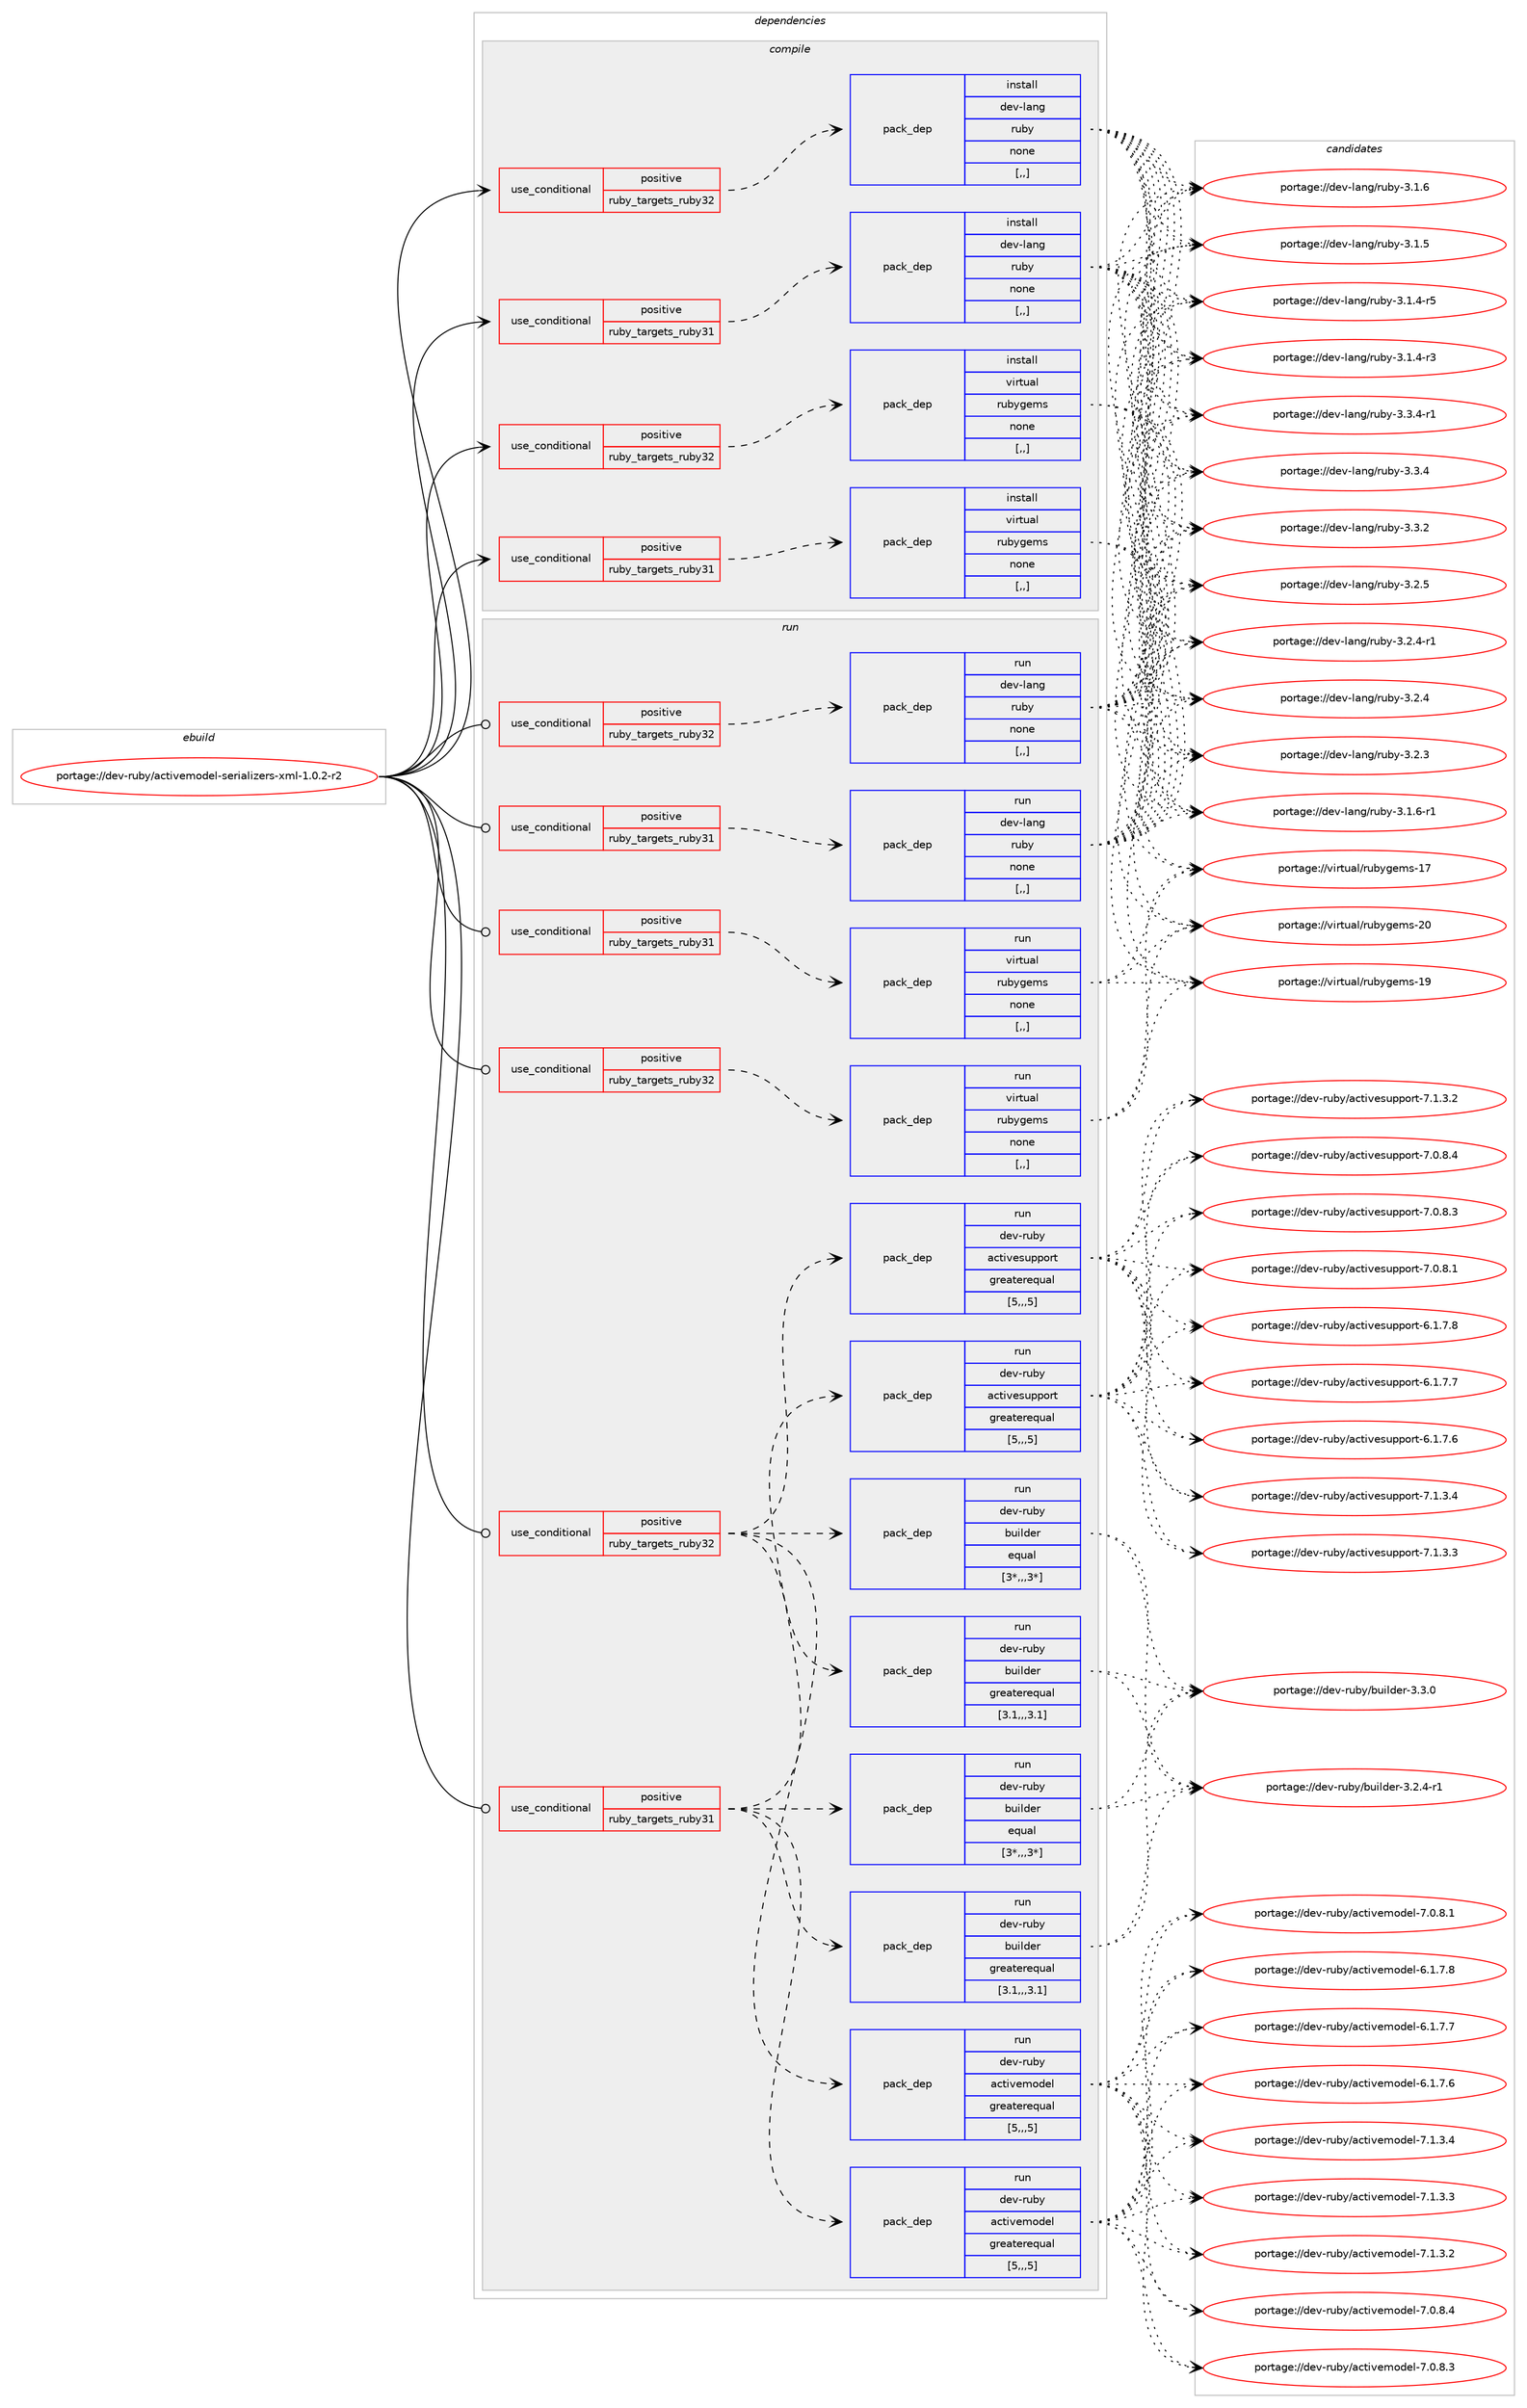 digraph prolog {

# *************
# Graph options
# *************

newrank=true;
concentrate=true;
compound=true;
graph [rankdir=LR,fontname=Helvetica,fontsize=10,ranksep=1.5];#, ranksep=2.5, nodesep=0.2];
edge  [arrowhead=vee];
node  [fontname=Helvetica,fontsize=10];

# **********
# The ebuild
# **********

subgraph cluster_leftcol {
color=gray;
label=<<i>ebuild</i>>;
id [label="portage://dev-ruby/activemodel-serializers-xml-1.0.2-r2", color=red, width=4, href="../dev-ruby/activemodel-serializers-xml-1.0.2-r2.svg"];
}

# ****************
# The dependencies
# ****************

subgraph cluster_midcol {
color=gray;
label=<<i>dependencies</i>>;
subgraph cluster_compile {
fillcolor="#eeeeee";
style=filled;
label=<<i>compile</i>>;
subgraph cond43675 {
dependency174856 [label=<<TABLE BORDER="0" CELLBORDER="1" CELLSPACING="0" CELLPADDING="4"><TR><TD ROWSPAN="3" CELLPADDING="10">use_conditional</TD></TR><TR><TD>positive</TD></TR><TR><TD>ruby_targets_ruby31</TD></TR></TABLE>>, shape=none, color=red];
subgraph pack129899 {
dependency174857 [label=<<TABLE BORDER="0" CELLBORDER="1" CELLSPACING="0" CELLPADDING="4" WIDTH="220"><TR><TD ROWSPAN="6" CELLPADDING="30">pack_dep</TD></TR><TR><TD WIDTH="110">install</TD></TR><TR><TD>dev-lang</TD></TR><TR><TD>ruby</TD></TR><TR><TD>none</TD></TR><TR><TD>[,,]</TD></TR></TABLE>>, shape=none, color=blue];
}
dependency174856:e -> dependency174857:w [weight=20,style="dashed",arrowhead="vee"];
}
id:e -> dependency174856:w [weight=20,style="solid",arrowhead="vee"];
subgraph cond43676 {
dependency174858 [label=<<TABLE BORDER="0" CELLBORDER="1" CELLSPACING="0" CELLPADDING="4"><TR><TD ROWSPAN="3" CELLPADDING="10">use_conditional</TD></TR><TR><TD>positive</TD></TR><TR><TD>ruby_targets_ruby31</TD></TR></TABLE>>, shape=none, color=red];
subgraph pack129900 {
dependency174859 [label=<<TABLE BORDER="0" CELLBORDER="1" CELLSPACING="0" CELLPADDING="4" WIDTH="220"><TR><TD ROWSPAN="6" CELLPADDING="30">pack_dep</TD></TR><TR><TD WIDTH="110">install</TD></TR><TR><TD>virtual</TD></TR><TR><TD>rubygems</TD></TR><TR><TD>none</TD></TR><TR><TD>[,,]</TD></TR></TABLE>>, shape=none, color=blue];
}
dependency174858:e -> dependency174859:w [weight=20,style="dashed",arrowhead="vee"];
}
id:e -> dependency174858:w [weight=20,style="solid",arrowhead="vee"];
subgraph cond43677 {
dependency174860 [label=<<TABLE BORDER="0" CELLBORDER="1" CELLSPACING="0" CELLPADDING="4"><TR><TD ROWSPAN="3" CELLPADDING="10">use_conditional</TD></TR><TR><TD>positive</TD></TR><TR><TD>ruby_targets_ruby32</TD></TR></TABLE>>, shape=none, color=red];
subgraph pack129901 {
dependency174861 [label=<<TABLE BORDER="0" CELLBORDER="1" CELLSPACING="0" CELLPADDING="4" WIDTH="220"><TR><TD ROWSPAN="6" CELLPADDING="30">pack_dep</TD></TR><TR><TD WIDTH="110">install</TD></TR><TR><TD>dev-lang</TD></TR><TR><TD>ruby</TD></TR><TR><TD>none</TD></TR><TR><TD>[,,]</TD></TR></TABLE>>, shape=none, color=blue];
}
dependency174860:e -> dependency174861:w [weight=20,style="dashed",arrowhead="vee"];
}
id:e -> dependency174860:w [weight=20,style="solid",arrowhead="vee"];
subgraph cond43678 {
dependency174862 [label=<<TABLE BORDER="0" CELLBORDER="1" CELLSPACING="0" CELLPADDING="4"><TR><TD ROWSPAN="3" CELLPADDING="10">use_conditional</TD></TR><TR><TD>positive</TD></TR><TR><TD>ruby_targets_ruby32</TD></TR></TABLE>>, shape=none, color=red];
subgraph pack129902 {
dependency174863 [label=<<TABLE BORDER="0" CELLBORDER="1" CELLSPACING="0" CELLPADDING="4" WIDTH="220"><TR><TD ROWSPAN="6" CELLPADDING="30">pack_dep</TD></TR><TR><TD WIDTH="110">install</TD></TR><TR><TD>virtual</TD></TR><TR><TD>rubygems</TD></TR><TR><TD>none</TD></TR><TR><TD>[,,]</TD></TR></TABLE>>, shape=none, color=blue];
}
dependency174862:e -> dependency174863:w [weight=20,style="dashed",arrowhead="vee"];
}
id:e -> dependency174862:w [weight=20,style="solid",arrowhead="vee"];
}
subgraph cluster_compileandrun {
fillcolor="#eeeeee";
style=filled;
label=<<i>compile and run</i>>;
}
subgraph cluster_run {
fillcolor="#eeeeee";
style=filled;
label=<<i>run</i>>;
subgraph cond43679 {
dependency174864 [label=<<TABLE BORDER="0" CELLBORDER="1" CELLSPACING="0" CELLPADDING="4"><TR><TD ROWSPAN="3" CELLPADDING="10">use_conditional</TD></TR><TR><TD>positive</TD></TR><TR><TD>ruby_targets_ruby31</TD></TR></TABLE>>, shape=none, color=red];
subgraph pack129903 {
dependency174865 [label=<<TABLE BORDER="0" CELLBORDER="1" CELLSPACING="0" CELLPADDING="4" WIDTH="220"><TR><TD ROWSPAN="6" CELLPADDING="30">pack_dep</TD></TR><TR><TD WIDTH="110">run</TD></TR><TR><TD>dev-lang</TD></TR><TR><TD>ruby</TD></TR><TR><TD>none</TD></TR><TR><TD>[,,]</TD></TR></TABLE>>, shape=none, color=blue];
}
dependency174864:e -> dependency174865:w [weight=20,style="dashed",arrowhead="vee"];
}
id:e -> dependency174864:w [weight=20,style="solid",arrowhead="odot"];
subgraph cond43680 {
dependency174866 [label=<<TABLE BORDER="0" CELLBORDER="1" CELLSPACING="0" CELLPADDING="4"><TR><TD ROWSPAN="3" CELLPADDING="10">use_conditional</TD></TR><TR><TD>positive</TD></TR><TR><TD>ruby_targets_ruby31</TD></TR></TABLE>>, shape=none, color=red];
subgraph pack129904 {
dependency174867 [label=<<TABLE BORDER="0" CELLBORDER="1" CELLSPACING="0" CELLPADDING="4" WIDTH="220"><TR><TD ROWSPAN="6" CELLPADDING="30">pack_dep</TD></TR><TR><TD WIDTH="110">run</TD></TR><TR><TD>dev-ruby</TD></TR><TR><TD>activesupport</TD></TR><TR><TD>greaterequal</TD></TR><TR><TD>[5,,,5]</TD></TR></TABLE>>, shape=none, color=blue];
}
dependency174866:e -> dependency174867:w [weight=20,style="dashed",arrowhead="vee"];
subgraph pack129905 {
dependency174868 [label=<<TABLE BORDER="0" CELLBORDER="1" CELLSPACING="0" CELLPADDING="4" WIDTH="220"><TR><TD ROWSPAN="6" CELLPADDING="30">pack_dep</TD></TR><TR><TD WIDTH="110">run</TD></TR><TR><TD>dev-ruby</TD></TR><TR><TD>activemodel</TD></TR><TR><TD>greaterequal</TD></TR><TR><TD>[5,,,5]</TD></TR></TABLE>>, shape=none, color=blue];
}
dependency174866:e -> dependency174868:w [weight=20,style="dashed",arrowhead="vee"];
subgraph pack129906 {
dependency174869 [label=<<TABLE BORDER="0" CELLBORDER="1" CELLSPACING="0" CELLPADDING="4" WIDTH="220"><TR><TD ROWSPAN="6" CELLPADDING="30">pack_dep</TD></TR><TR><TD WIDTH="110">run</TD></TR><TR><TD>dev-ruby</TD></TR><TR><TD>builder</TD></TR><TR><TD>equal</TD></TR><TR><TD>[3*,,,3*]</TD></TR></TABLE>>, shape=none, color=blue];
}
dependency174866:e -> dependency174869:w [weight=20,style="dashed",arrowhead="vee"];
subgraph pack129907 {
dependency174870 [label=<<TABLE BORDER="0" CELLBORDER="1" CELLSPACING="0" CELLPADDING="4" WIDTH="220"><TR><TD ROWSPAN="6" CELLPADDING="30">pack_dep</TD></TR><TR><TD WIDTH="110">run</TD></TR><TR><TD>dev-ruby</TD></TR><TR><TD>builder</TD></TR><TR><TD>greaterequal</TD></TR><TR><TD>[3.1,,,3.1]</TD></TR></TABLE>>, shape=none, color=blue];
}
dependency174866:e -> dependency174870:w [weight=20,style="dashed",arrowhead="vee"];
}
id:e -> dependency174866:w [weight=20,style="solid",arrowhead="odot"];
subgraph cond43681 {
dependency174871 [label=<<TABLE BORDER="0" CELLBORDER="1" CELLSPACING="0" CELLPADDING="4"><TR><TD ROWSPAN="3" CELLPADDING="10">use_conditional</TD></TR><TR><TD>positive</TD></TR><TR><TD>ruby_targets_ruby31</TD></TR></TABLE>>, shape=none, color=red];
subgraph pack129908 {
dependency174872 [label=<<TABLE BORDER="0" CELLBORDER="1" CELLSPACING="0" CELLPADDING="4" WIDTH="220"><TR><TD ROWSPAN="6" CELLPADDING="30">pack_dep</TD></TR><TR><TD WIDTH="110">run</TD></TR><TR><TD>virtual</TD></TR><TR><TD>rubygems</TD></TR><TR><TD>none</TD></TR><TR><TD>[,,]</TD></TR></TABLE>>, shape=none, color=blue];
}
dependency174871:e -> dependency174872:w [weight=20,style="dashed",arrowhead="vee"];
}
id:e -> dependency174871:w [weight=20,style="solid",arrowhead="odot"];
subgraph cond43682 {
dependency174873 [label=<<TABLE BORDER="0" CELLBORDER="1" CELLSPACING="0" CELLPADDING="4"><TR><TD ROWSPAN="3" CELLPADDING="10">use_conditional</TD></TR><TR><TD>positive</TD></TR><TR><TD>ruby_targets_ruby32</TD></TR></TABLE>>, shape=none, color=red];
subgraph pack129909 {
dependency174874 [label=<<TABLE BORDER="0" CELLBORDER="1" CELLSPACING="0" CELLPADDING="4" WIDTH="220"><TR><TD ROWSPAN="6" CELLPADDING="30">pack_dep</TD></TR><TR><TD WIDTH="110">run</TD></TR><TR><TD>dev-lang</TD></TR><TR><TD>ruby</TD></TR><TR><TD>none</TD></TR><TR><TD>[,,]</TD></TR></TABLE>>, shape=none, color=blue];
}
dependency174873:e -> dependency174874:w [weight=20,style="dashed",arrowhead="vee"];
}
id:e -> dependency174873:w [weight=20,style="solid",arrowhead="odot"];
subgraph cond43683 {
dependency174875 [label=<<TABLE BORDER="0" CELLBORDER="1" CELLSPACING="0" CELLPADDING="4"><TR><TD ROWSPAN="3" CELLPADDING="10">use_conditional</TD></TR><TR><TD>positive</TD></TR><TR><TD>ruby_targets_ruby32</TD></TR></TABLE>>, shape=none, color=red];
subgraph pack129910 {
dependency174876 [label=<<TABLE BORDER="0" CELLBORDER="1" CELLSPACING="0" CELLPADDING="4" WIDTH="220"><TR><TD ROWSPAN="6" CELLPADDING="30">pack_dep</TD></TR><TR><TD WIDTH="110">run</TD></TR><TR><TD>dev-ruby</TD></TR><TR><TD>activesupport</TD></TR><TR><TD>greaterequal</TD></TR><TR><TD>[5,,,5]</TD></TR></TABLE>>, shape=none, color=blue];
}
dependency174875:e -> dependency174876:w [weight=20,style="dashed",arrowhead="vee"];
subgraph pack129911 {
dependency174877 [label=<<TABLE BORDER="0" CELLBORDER="1" CELLSPACING="0" CELLPADDING="4" WIDTH="220"><TR><TD ROWSPAN="6" CELLPADDING="30">pack_dep</TD></TR><TR><TD WIDTH="110">run</TD></TR><TR><TD>dev-ruby</TD></TR><TR><TD>activemodel</TD></TR><TR><TD>greaterequal</TD></TR><TR><TD>[5,,,5]</TD></TR></TABLE>>, shape=none, color=blue];
}
dependency174875:e -> dependency174877:w [weight=20,style="dashed",arrowhead="vee"];
subgraph pack129912 {
dependency174878 [label=<<TABLE BORDER="0" CELLBORDER="1" CELLSPACING="0" CELLPADDING="4" WIDTH="220"><TR><TD ROWSPAN="6" CELLPADDING="30">pack_dep</TD></TR><TR><TD WIDTH="110">run</TD></TR><TR><TD>dev-ruby</TD></TR><TR><TD>builder</TD></TR><TR><TD>equal</TD></TR><TR><TD>[3*,,,3*]</TD></TR></TABLE>>, shape=none, color=blue];
}
dependency174875:e -> dependency174878:w [weight=20,style="dashed",arrowhead="vee"];
subgraph pack129913 {
dependency174879 [label=<<TABLE BORDER="0" CELLBORDER="1" CELLSPACING="0" CELLPADDING="4" WIDTH="220"><TR><TD ROWSPAN="6" CELLPADDING="30">pack_dep</TD></TR><TR><TD WIDTH="110">run</TD></TR><TR><TD>dev-ruby</TD></TR><TR><TD>builder</TD></TR><TR><TD>greaterequal</TD></TR><TR><TD>[3.1,,,3.1]</TD></TR></TABLE>>, shape=none, color=blue];
}
dependency174875:e -> dependency174879:w [weight=20,style="dashed",arrowhead="vee"];
}
id:e -> dependency174875:w [weight=20,style="solid",arrowhead="odot"];
subgraph cond43684 {
dependency174880 [label=<<TABLE BORDER="0" CELLBORDER="1" CELLSPACING="0" CELLPADDING="4"><TR><TD ROWSPAN="3" CELLPADDING="10">use_conditional</TD></TR><TR><TD>positive</TD></TR><TR><TD>ruby_targets_ruby32</TD></TR></TABLE>>, shape=none, color=red];
subgraph pack129914 {
dependency174881 [label=<<TABLE BORDER="0" CELLBORDER="1" CELLSPACING="0" CELLPADDING="4" WIDTH="220"><TR><TD ROWSPAN="6" CELLPADDING="30">pack_dep</TD></TR><TR><TD WIDTH="110">run</TD></TR><TR><TD>virtual</TD></TR><TR><TD>rubygems</TD></TR><TR><TD>none</TD></TR><TR><TD>[,,]</TD></TR></TABLE>>, shape=none, color=blue];
}
dependency174880:e -> dependency174881:w [weight=20,style="dashed",arrowhead="vee"];
}
id:e -> dependency174880:w [weight=20,style="solid",arrowhead="odot"];
}
}

# **************
# The candidates
# **************

subgraph cluster_choices {
rank=same;
color=gray;
label=<<i>candidates</i>>;

subgraph choice129899 {
color=black;
nodesep=1;
choice100101118451089711010347114117981214551465146524511449 [label="portage://dev-lang/ruby-3.3.4-r1", color=red, width=4,href="../dev-lang/ruby-3.3.4-r1.svg"];
choice10010111845108971101034711411798121455146514652 [label="portage://dev-lang/ruby-3.3.4", color=red, width=4,href="../dev-lang/ruby-3.3.4.svg"];
choice10010111845108971101034711411798121455146514650 [label="portage://dev-lang/ruby-3.3.2", color=red, width=4,href="../dev-lang/ruby-3.3.2.svg"];
choice10010111845108971101034711411798121455146504653 [label="portage://dev-lang/ruby-3.2.5", color=red, width=4,href="../dev-lang/ruby-3.2.5.svg"];
choice100101118451089711010347114117981214551465046524511449 [label="portage://dev-lang/ruby-3.2.4-r1", color=red, width=4,href="../dev-lang/ruby-3.2.4-r1.svg"];
choice10010111845108971101034711411798121455146504652 [label="portage://dev-lang/ruby-3.2.4", color=red, width=4,href="../dev-lang/ruby-3.2.4.svg"];
choice10010111845108971101034711411798121455146504651 [label="portage://dev-lang/ruby-3.2.3", color=red, width=4,href="../dev-lang/ruby-3.2.3.svg"];
choice100101118451089711010347114117981214551464946544511449 [label="portage://dev-lang/ruby-3.1.6-r1", color=red, width=4,href="../dev-lang/ruby-3.1.6-r1.svg"];
choice10010111845108971101034711411798121455146494654 [label="portage://dev-lang/ruby-3.1.6", color=red, width=4,href="../dev-lang/ruby-3.1.6.svg"];
choice10010111845108971101034711411798121455146494653 [label="portage://dev-lang/ruby-3.1.5", color=red, width=4,href="../dev-lang/ruby-3.1.5.svg"];
choice100101118451089711010347114117981214551464946524511453 [label="portage://dev-lang/ruby-3.1.4-r5", color=red, width=4,href="../dev-lang/ruby-3.1.4-r5.svg"];
choice100101118451089711010347114117981214551464946524511451 [label="portage://dev-lang/ruby-3.1.4-r3", color=red, width=4,href="../dev-lang/ruby-3.1.4-r3.svg"];
dependency174857:e -> choice100101118451089711010347114117981214551465146524511449:w [style=dotted,weight="100"];
dependency174857:e -> choice10010111845108971101034711411798121455146514652:w [style=dotted,weight="100"];
dependency174857:e -> choice10010111845108971101034711411798121455146514650:w [style=dotted,weight="100"];
dependency174857:e -> choice10010111845108971101034711411798121455146504653:w [style=dotted,weight="100"];
dependency174857:e -> choice100101118451089711010347114117981214551465046524511449:w [style=dotted,weight="100"];
dependency174857:e -> choice10010111845108971101034711411798121455146504652:w [style=dotted,weight="100"];
dependency174857:e -> choice10010111845108971101034711411798121455146504651:w [style=dotted,weight="100"];
dependency174857:e -> choice100101118451089711010347114117981214551464946544511449:w [style=dotted,weight="100"];
dependency174857:e -> choice10010111845108971101034711411798121455146494654:w [style=dotted,weight="100"];
dependency174857:e -> choice10010111845108971101034711411798121455146494653:w [style=dotted,weight="100"];
dependency174857:e -> choice100101118451089711010347114117981214551464946524511453:w [style=dotted,weight="100"];
dependency174857:e -> choice100101118451089711010347114117981214551464946524511451:w [style=dotted,weight="100"];
}
subgraph choice129900 {
color=black;
nodesep=1;
choice118105114116117971084711411798121103101109115455048 [label="portage://virtual/rubygems-20", color=red, width=4,href="../virtual/rubygems-20.svg"];
choice118105114116117971084711411798121103101109115454957 [label="portage://virtual/rubygems-19", color=red, width=4,href="../virtual/rubygems-19.svg"];
choice118105114116117971084711411798121103101109115454955 [label="portage://virtual/rubygems-17", color=red, width=4,href="../virtual/rubygems-17.svg"];
dependency174859:e -> choice118105114116117971084711411798121103101109115455048:w [style=dotted,weight="100"];
dependency174859:e -> choice118105114116117971084711411798121103101109115454957:w [style=dotted,weight="100"];
dependency174859:e -> choice118105114116117971084711411798121103101109115454955:w [style=dotted,weight="100"];
}
subgraph choice129901 {
color=black;
nodesep=1;
choice100101118451089711010347114117981214551465146524511449 [label="portage://dev-lang/ruby-3.3.4-r1", color=red, width=4,href="../dev-lang/ruby-3.3.4-r1.svg"];
choice10010111845108971101034711411798121455146514652 [label="portage://dev-lang/ruby-3.3.4", color=red, width=4,href="../dev-lang/ruby-3.3.4.svg"];
choice10010111845108971101034711411798121455146514650 [label="portage://dev-lang/ruby-3.3.2", color=red, width=4,href="../dev-lang/ruby-3.3.2.svg"];
choice10010111845108971101034711411798121455146504653 [label="portage://dev-lang/ruby-3.2.5", color=red, width=4,href="../dev-lang/ruby-3.2.5.svg"];
choice100101118451089711010347114117981214551465046524511449 [label="portage://dev-lang/ruby-3.2.4-r1", color=red, width=4,href="../dev-lang/ruby-3.2.4-r1.svg"];
choice10010111845108971101034711411798121455146504652 [label="portage://dev-lang/ruby-3.2.4", color=red, width=4,href="../dev-lang/ruby-3.2.4.svg"];
choice10010111845108971101034711411798121455146504651 [label="portage://dev-lang/ruby-3.2.3", color=red, width=4,href="../dev-lang/ruby-3.2.3.svg"];
choice100101118451089711010347114117981214551464946544511449 [label="portage://dev-lang/ruby-3.1.6-r1", color=red, width=4,href="../dev-lang/ruby-3.1.6-r1.svg"];
choice10010111845108971101034711411798121455146494654 [label="portage://dev-lang/ruby-3.1.6", color=red, width=4,href="../dev-lang/ruby-3.1.6.svg"];
choice10010111845108971101034711411798121455146494653 [label="portage://dev-lang/ruby-3.1.5", color=red, width=4,href="../dev-lang/ruby-3.1.5.svg"];
choice100101118451089711010347114117981214551464946524511453 [label="portage://dev-lang/ruby-3.1.4-r5", color=red, width=4,href="../dev-lang/ruby-3.1.4-r5.svg"];
choice100101118451089711010347114117981214551464946524511451 [label="portage://dev-lang/ruby-3.1.4-r3", color=red, width=4,href="../dev-lang/ruby-3.1.4-r3.svg"];
dependency174861:e -> choice100101118451089711010347114117981214551465146524511449:w [style=dotted,weight="100"];
dependency174861:e -> choice10010111845108971101034711411798121455146514652:w [style=dotted,weight="100"];
dependency174861:e -> choice10010111845108971101034711411798121455146514650:w [style=dotted,weight="100"];
dependency174861:e -> choice10010111845108971101034711411798121455146504653:w [style=dotted,weight="100"];
dependency174861:e -> choice100101118451089711010347114117981214551465046524511449:w [style=dotted,weight="100"];
dependency174861:e -> choice10010111845108971101034711411798121455146504652:w [style=dotted,weight="100"];
dependency174861:e -> choice10010111845108971101034711411798121455146504651:w [style=dotted,weight="100"];
dependency174861:e -> choice100101118451089711010347114117981214551464946544511449:w [style=dotted,weight="100"];
dependency174861:e -> choice10010111845108971101034711411798121455146494654:w [style=dotted,weight="100"];
dependency174861:e -> choice10010111845108971101034711411798121455146494653:w [style=dotted,weight="100"];
dependency174861:e -> choice100101118451089711010347114117981214551464946524511453:w [style=dotted,weight="100"];
dependency174861:e -> choice100101118451089711010347114117981214551464946524511451:w [style=dotted,weight="100"];
}
subgraph choice129902 {
color=black;
nodesep=1;
choice118105114116117971084711411798121103101109115455048 [label="portage://virtual/rubygems-20", color=red, width=4,href="../virtual/rubygems-20.svg"];
choice118105114116117971084711411798121103101109115454957 [label="portage://virtual/rubygems-19", color=red, width=4,href="../virtual/rubygems-19.svg"];
choice118105114116117971084711411798121103101109115454955 [label="portage://virtual/rubygems-17", color=red, width=4,href="../virtual/rubygems-17.svg"];
dependency174863:e -> choice118105114116117971084711411798121103101109115455048:w [style=dotted,weight="100"];
dependency174863:e -> choice118105114116117971084711411798121103101109115454957:w [style=dotted,weight="100"];
dependency174863:e -> choice118105114116117971084711411798121103101109115454955:w [style=dotted,weight="100"];
}
subgraph choice129903 {
color=black;
nodesep=1;
choice100101118451089711010347114117981214551465146524511449 [label="portage://dev-lang/ruby-3.3.4-r1", color=red, width=4,href="../dev-lang/ruby-3.3.4-r1.svg"];
choice10010111845108971101034711411798121455146514652 [label="portage://dev-lang/ruby-3.3.4", color=red, width=4,href="../dev-lang/ruby-3.3.4.svg"];
choice10010111845108971101034711411798121455146514650 [label="portage://dev-lang/ruby-3.3.2", color=red, width=4,href="../dev-lang/ruby-3.3.2.svg"];
choice10010111845108971101034711411798121455146504653 [label="portage://dev-lang/ruby-3.2.5", color=red, width=4,href="../dev-lang/ruby-3.2.5.svg"];
choice100101118451089711010347114117981214551465046524511449 [label="portage://dev-lang/ruby-3.2.4-r1", color=red, width=4,href="../dev-lang/ruby-3.2.4-r1.svg"];
choice10010111845108971101034711411798121455146504652 [label="portage://dev-lang/ruby-3.2.4", color=red, width=4,href="../dev-lang/ruby-3.2.4.svg"];
choice10010111845108971101034711411798121455146504651 [label="portage://dev-lang/ruby-3.2.3", color=red, width=4,href="../dev-lang/ruby-3.2.3.svg"];
choice100101118451089711010347114117981214551464946544511449 [label="portage://dev-lang/ruby-3.1.6-r1", color=red, width=4,href="../dev-lang/ruby-3.1.6-r1.svg"];
choice10010111845108971101034711411798121455146494654 [label="portage://dev-lang/ruby-3.1.6", color=red, width=4,href="../dev-lang/ruby-3.1.6.svg"];
choice10010111845108971101034711411798121455146494653 [label="portage://dev-lang/ruby-3.1.5", color=red, width=4,href="../dev-lang/ruby-3.1.5.svg"];
choice100101118451089711010347114117981214551464946524511453 [label="portage://dev-lang/ruby-3.1.4-r5", color=red, width=4,href="../dev-lang/ruby-3.1.4-r5.svg"];
choice100101118451089711010347114117981214551464946524511451 [label="portage://dev-lang/ruby-3.1.4-r3", color=red, width=4,href="../dev-lang/ruby-3.1.4-r3.svg"];
dependency174865:e -> choice100101118451089711010347114117981214551465146524511449:w [style=dotted,weight="100"];
dependency174865:e -> choice10010111845108971101034711411798121455146514652:w [style=dotted,weight="100"];
dependency174865:e -> choice10010111845108971101034711411798121455146514650:w [style=dotted,weight="100"];
dependency174865:e -> choice10010111845108971101034711411798121455146504653:w [style=dotted,weight="100"];
dependency174865:e -> choice100101118451089711010347114117981214551465046524511449:w [style=dotted,weight="100"];
dependency174865:e -> choice10010111845108971101034711411798121455146504652:w [style=dotted,weight="100"];
dependency174865:e -> choice10010111845108971101034711411798121455146504651:w [style=dotted,weight="100"];
dependency174865:e -> choice100101118451089711010347114117981214551464946544511449:w [style=dotted,weight="100"];
dependency174865:e -> choice10010111845108971101034711411798121455146494654:w [style=dotted,weight="100"];
dependency174865:e -> choice10010111845108971101034711411798121455146494653:w [style=dotted,weight="100"];
dependency174865:e -> choice100101118451089711010347114117981214551464946524511453:w [style=dotted,weight="100"];
dependency174865:e -> choice100101118451089711010347114117981214551464946524511451:w [style=dotted,weight="100"];
}
subgraph choice129904 {
color=black;
nodesep=1;
choice10010111845114117981214797991161051181011151171121121111141164555464946514652 [label="portage://dev-ruby/activesupport-7.1.3.4", color=red, width=4,href="../dev-ruby/activesupport-7.1.3.4.svg"];
choice10010111845114117981214797991161051181011151171121121111141164555464946514651 [label="portage://dev-ruby/activesupport-7.1.3.3", color=red, width=4,href="../dev-ruby/activesupport-7.1.3.3.svg"];
choice10010111845114117981214797991161051181011151171121121111141164555464946514650 [label="portage://dev-ruby/activesupport-7.1.3.2", color=red, width=4,href="../dev-ruby/activesupport-7.1.3.2.svg"];
choice10010111845114117981214797991161051181011151171121121111141164555464846564652 [label="portage://dev-ruby/activesupport-7.0.8.4", color=red, width=4,href="../dev-ruby/activesupport-7.0.8.4.svg"];
choice10010111845114117981214797991161051181011151171121121111141164555464846564651 [label="portage://dev-ruby/activesupport-7.0.8.3", color=red, width=4,href="../dev-ruby/activesupport-7.0.8.3.svg"];
choice10010111845114117981214797991161051181011151171121121111141164555464846564649 [label="portage://dev-ruby/activesupport-7.0.8.1", color=red, width=4,href="../dev-ruby/activesupport-7.0.8.1.svg"];
choice10010111845114117981214797991161051181011151171121121111141164554464946554656 [label="portage://dev-ruby/activesupport-6.1.7.8", color=red, width=4,href="../dev-ruby/activesupport-6.1.7.8.svg"];
choice10010111845114117981214797991161051181011151171121121111141164554464946554655 [label="portage://dev-ruby/activesupport-6.1.7.7", color=red, width=4,href="../dev-ruby/activesupport-6.1.7.7.svg"];
choice10010111845114117981214797991161051181011151171121121111141164554464946554654 [label="portage://dev-ruby/activesupport-6.1.7.6", color=red, width=4,href="../dev-ruby/activesupport-6.1.7.6.svg"];
dependency174867:e -> choice10010111845114117981214797991161051181011151171121121111141164555464946514652:w [style=dotted,weight="100"];
dependency174867:e -> choice10010111845114117981214797991161051181011151171121121111141164555464946514651:w [style=dotted,weight="100"];
dependency174867:e -> choice10010111845114117981214797991161051181011151171121121111141164555464946514650:w [style=dotted,weight="100"];
dependency174867:e -> choice10010111845114117981214797991161051181011151171121121111141164555464846564652:w [style=dotted,weight="100"];
dependency174867:e -> choice10010111845114117981214797991161051181011151171121121111141164555464846564651:w [style=dotted,weight="100"];
dependency174867:e -> choice10010111845114117981214797991161051181011151171121121111141164555464846564649:w [style=dotted,weight="100"];
dependency174867:e -> choice10010111845114117981214797991161051181011151171121121111141164554464946554656:w [style=dotted,weight="100"];
dependency174867:e -> choice10010111845114117981214797991161051181011151171121121111141164554464946554655:w [style=dotted,weight="100"];
dependency174867:e -> choice10010111845114117981214797991161051181011151171121121111141164554464946554654:w [style=dotted,weight="100"];
}
subgraph choice129905 {
color=black;
nodesep=1;
choice10010111845114117981214797991161051181011091111001011084555464946514652 [label="portage://dev-ruby/activemodel-7.1.3.4", color=red, width=4,href="../dev-ruby/activemodel-7.1.3.4.svg"];
choice10010111845114117981214797991161051181011091111001011084555464946514651 [label="portage://dev-ruby/activemodel-7.1.3.3", color=red, width=4,href="../dev-ruby/activemodel-7.1.3.3.svg"];
choice10010111845114117981214797991161051181011091111001011084555464946514650 [label="portage://dev-ruby/activemodel-7.1.3.2", color=red, width=4,href="../dev-ruby/activemodel-7.1.3.2.svg"];
choice10010111845114117981214797991161051181011091111001011084555464846564652 [label="portage://dev-ruby/activemodel-7.0.8.4", color=red, width=4,href="../dev-ruby/activemodel-7.0.8.4.svg"];
choice10010111845114117981214797991161051181011091111001011084555464846564651 [label="portage://dev-ruby/activemodel-7.0.8.3", color=red, width=4,href="../dev-ruby/activemodel-7.0.8.3.svg"];
choice10010111845114117981214797991161051181011091111001011084555464846564649 [label="portage://dev-ruby/activemodel-7.0.8.1", color=red, width=4,href="../dev-ruby/activemodel-7.0.8.1.svg"];
choice10010111845114117981214797991161051181011091111001011084554464946554656 [label="portage://dev-ruby/activemodel-6.1.7.8", color=red, width=4,href="../dev-ruby/activemodel-6.1.7.8.svg"];
choice10010111845114117981214797991161051181011091111001011084554464946554655 [label="portage://dev-ruby/activemodel-6.1.7.7", color=red, width=4,href="../dev-ruby/activemodel-6.1.7.7.svg"];
choice10010111845114117981214797991161051181011091111001011084554464946554654 [label="portage://dev-ruby/activemodel-6.1.7.6", color=red, width=4,href="../dev-ruby/activemodel-6.1.7.6.svg"];
dependency174868:e -> choice10010111845114117981214797991161051181011091111001011084555464946514652:w [style=dotted,weight="100"];
dependency174868:e -> choice10010111845114117981214797991161051181011091111001011084555464946514651:w [style=dotted,weight="100"];
dependency174868:e -> choice10010111845114117981214797991161051181011091111001011084555464946514650:w [style=dotted,weight="100"];
dependency174868:e -> choice10010111845114117981214797991161051181011091111001011084555464846564652:w [style=dotted,weight="100"];
dependency174868:e -> choice10010111845114117981214797991161051181011091111001011084555464846564651:w [style=dotted,weight="100"];
dependency174868:e -> choice10010111845114117981214797991161051181011091111001011084555464846564649:w [style=dotted,weight="100"];
dependency174868:e -> choice10010111845114117981214797991161051181011091111001011084554464946554656:w [style=dotted,weight="100"];
dependency174868:e -> choice10010111845114117981214797991161051181011091111001011084554464946554655:w [style=dotted,weight="100"];
dependency174868:e -> choice10010111845114117981214797991161051181011091111001011084554464946554654:w [style=dotted,weight="100"];
}
subgraph choice129906 {
color=black;
nodesep=1;
choice10010111845114117981214798117105108100101114455146514648 [label="portage://dev-ruby/builder-3.3.0", color=red, width=4,href="../dev-ruby/builder-3.3.0.svg"];
choice100101118451141179812147981171051081001011144551465046524511449 [label="portage://dev-ruby/builder-3.2.4-r1", color=red, width=4,href="../dev-ruby/builder-3.2.4-r1.svg"];
dependency174869:e -> choice10010111845114117981214798117105108100101114455146514648:w [style=dotted,weight="100"];
dependency174869:e -> choice100101118451141179812147981171051081001011144551465046524511449:w [style=dotted,weight="100"];
}
subgraph choice129907 {
color=black;
nodesep=1;
choice10010111845114117981214798117105108100101114455146514648 [label="portage://dev-ruby/builder-3.3.0", color=red, width=4,href="../dev-ruby/builder-3.3.0.svg"];
choice100101118451141179812147981171051081001011144551465046524511449 [label="portage://dev-ruby/builder-3.2.4-r1", color=red, width=4,href="../dev-ruby/builder-3.2.4-r1.svg"];
dependency174870:e -> choice10010111845114117981214798117105108100101114455146514648:w [style=dotted,weight="100"];
dependency174870:e -> choice100101118451141179812147981171051081001011144551465046524511449:w [style=dotted,weight="100"];
}
subgraph choice129908 {
color=black;
nodesep=1;
choice118105114116117971084711411798121103101109115455048 [label="portage://virtual/rubygems-20", color=red, width=4,href="../virtual/rubygems-20.svg"];
choice118105114116117971084711411798121103101109115454957 [label="portage://virtual/rubygems-19", color=red, width=4,href="../virtual/rubygems-19.svg"];
choice118105114116117971084711411798121103101109115454955 [label="portage://virtual/rubygems-17", color=red, width=4,href="../virtual/rubygems-17.svg"];
dependency174872:e -> choice118105114116117971084711411798121103101109115455048:w [style=dotted,weight="100"];
dependency174872:e -> choice118105114116117971084711411798121103101109115454957:w [style=dotted,weight="100"];
dependency174872:e -> choice118105114116117971084711411798121103101109115454955:w [style=dotted,weight="100"];
}
subgraph choice129909 {
color=black;
nodesep=1;
choice100101118451089711010347114117981214551465146524511449 [label="portage://dev-lang/ruby-3.3.4-r1", color=red, width=4,href="../dev-lang/ruby-3.3.4-r1.svg"];
choice10010111845108971101034711411798121455146514652 [label="portage://dev-lang/ruby-3.3.4", color=red, width=4,href="../dev-lang/ruby-3.3.4.svg"];
choice10010111845108971101034711411798121455146514650 [label="portage://dev-lang/ruby-3.3.2", color=red, width=4,href="../dev-lang/ruby-3.3.2.svg"];
choice10010111845108971101034711411798121455146504653 [label="portage://dev-lang/ruby-3.2.5", color=red, width=4,href="../dev-lang/ruby-3.2.5.svg"];
choice100101118451089711010347114117981214551465046524511449 [label="portage://dev-lang/ruby-3.2.4-r1", color=red, width=4,href="../dev-lang/ruby-3.2.4-r1.svg"];
choice10010111845108971101034711411798121455146504652 [label="portage://dev-lang/ruby-3.2.4", color=red, width=4,href="../dev-lang/ruby-3.2.4.svg"];
choice10010111845108971101034711411798121455146504651 [label="portage://dev-lang/ruby-3.2.3", color=red, width=4,href="../dev-lang/ruby-3.2.3.svg"];
choice100101118451089711010347114117981214551464946544511449 [label="portage://dev-lang/ruby-3.1.6-r1", color=red, width=4,href="../dev-lang/ruby-3.1.6-r1.svg"];
choice10010111845108971101034711411798121455146494654 [label="portage://dev-lang/ruby-3.1.6", color=red, width=4,href="../dev-lang/ruby-3.1.6.svg"];
choice10010111845108971101034711411798121455146494653 [label="portage://dev-lang/ruby-3.1.5", color=red, width=4,href="../dev-lang/ruby-3.1.5.svg"];
choice100101118451089711010347114117981214551464946524511453 [label="portage://dev-lang/ruby-3.1.4-r5", color=red, width=4,href="../dev-lang/ruby-3.1.4-r5.svg"];
choice100101118451089711010347114117981214551464946524511451 [label="portage://dev-lang/ruby-3.1.4-r3", color=red, width=4,href="../dev-lang/ruby-3.1.4-r3.svg"];
dependency174874:e -> choice100101118451089711010347114117981214551465146524511449:w [style=dotted,weight="100"];
dependency174874:e -> choice10010111845108971101034711411798121455146514652:w [style=dotted,weight="100"];
dependency174874:e -> choice10010111845108971101034711411798121455146514650:w [style=dotted,weight="100"];
dependency174874:e -> choice10010111845108971101034711411798121455146504653:w [style=dotted,weight="100"];
dependency174874:e -> choice100101118451089711010347114117981214551465046524511449:w [style=dotted,weight="100"];
dependency174874:e -> choice10010111845108971101034711411798121455146504652:w [style=dotted,weight="100"];
dependency174874:e -> choice10010111845108971101034711411798121455146504651:w [style=dotted,weight="100"];
dependency174874:e -> choice100101118451089711010347114117981214551464946544511449:w [style=dotted,weight="100"];
dependency174874:e -> choice10010111845108971101034711411798121455146494654:w [style=dotted,weight="100"];
dependency174874:e -> choice10010111845108971101034711411798121455146494653:w [style=dotted,weight="100"];
dependency174874:e -> choice100101118451089711010347114117981214551464946524511453:w [style=dotted,weight="100"];
dependency174874:e -> choice100101118451089711010347114117981214551464946524511451:w [style=dotted,weight="100"];
}
subgraph choice129910 {
color=black;
nodesep=1;
choice10010111845114117981214797991161051181011151171121121111141164555464946514652 [label="portage://dev-ruby/activesupport-7.1.3.4", color=red, width=4,href="../dev-ruby/activesupport-7.1.3.4.svg"];
choice10010111845114117981214797991161051181011151171121121111141164555464946514651 [label="portage://dev-ruby/activesupport-7.1.3.3", color=red, width=4,href="../dev-ruby/activesupport-7.1.3.3.svg"];
choice10010111845114117981214797991161051181011151171121121111141164555464946514650 [label="portage://dev-ruby/activesupport-7.1.3.2", color=red, width=4,href="../dev-ruby/activesupport-7.1.3.2.svg"];
choice10010111845114117981214797991161051181011151171121121111141164555464846564652 [label="portage://dev-ruby/activesupport-7.0.8.4", color=red, width=4,href="../dev-ruby/activesupport-7.0.8.4.svg"];
choice10010111845114117981214797991161051181011151171121121111141164555464846564651 [label="portage://dev-ruby/activesupport-7.0.8.3", color=red, width=4,href="../dev-ruby/activesupport-7.0.8.3.svg"];
choice10010111845114117981214797991161051181011151171121121111141164555464846564649 [label="portage://dev-ruby/activesupport-7.0.8.1", color=red, width=4,href="../dev-ruby/activesupport-7.0.8.1.svg"];
choice10010111845114117981214797991161051181011151171121121111141164554464946554656 [label="portage://dev-ruby/activesupport-6.1.7.8", color=red, width=4,href="../dev-ruby/activesupport-6.1.7.8.svg"];
choice10010111845114117981214797991161051181011151171121121111141164554464946554655 [label="portage://dev-ruby/activesupport-6.1.7.7", color=red, width=4,href="../dev-ruby/activesupport-6.1.7.7.svg"];
choice10010111845114117981214797991161051181011151171121121111141164554464946554654 [label="portage://dev-ruby/activesupport-6.1.7.6", color=red, width=4,href="../dev-ruby/activesupport-6.1.7.6.svg"];
dependency174876:e -> choice10010111845114117981214797991161051181011151171121121111141164555464946514652:w [style=dotted,weight="100"];
dependency174876:e -> choice10010111845114117981214797991161051181011151171121121111141164555464946514651:w [style=dotted,weight="100"];
dependency174876:e -> choice10010111845114117981214797991161051181011151171121121111141164555464946514650:w [style=dotted,weight="100"];
dependency174876:e -> choice10010111845114117981214797991161051181011151171121121111141164555464846564652:w [style=dotted,weight="100"];
dependency174876:e -> choice10010111845114117981214797991161051181011151171121121111141164555464846564651:w [style=dotted,weight="100"];
dependency174876:e -> choice10010111845114117981214797991161051181011151171121121111141164555464846564649:w [style=dotted,weight="100"];
dependency174876:e -> choice10010111845114117981214797991161051181011151171121121111141164554464946554656:w [style=dotted,weight="100"];
dependency174876:e -> choice10010111845114117981214797991161051181011151171121121111141164554464946554655:w [style=dotted,weight="100"];
dependency174876:e -> choice10010111845114117981214797991161051181011151171121121111141164554464946554654:w [style=dotted,weight="100"];
}
subgraph choice129911 {
color=black;
nodesep=1;
choice10010111845114117981214797991161051181011091111001011084555464946514652 [label="portage://dev-ruby/activemodel-7.1.3.4", color=red, width=4,href="../dev-ruby/activemodel-7.1.3.4.svg"];
choice10010111845114117981214797991161051181011091111001011084555464946514651 [label="portage://dev-ruby/activemodel-7.1.3.3", color=red, width=4,href="../dev-ruby/activemodel-7.1.3.3.svg"];
choice10010111845114117981214797991161051181011091111001011084555464946514650 [label="portage://dev-ruby/activemodel-7.1.3.2", color=red, width=4,href="../dev-ruby/activemodel-7.1.3.2.svg"];
choice10010111845114117981214797991161051181011091111001011084555464846564652 [label="portage://dev-ruby/activemodel-7.0.8.4", color=red, width=4,href="../dev-ruby/activemodel-7.0.8.4.svg"];
choice10010111845114117981214797991161051181011091111001011084555464846564651 [label="portage://dev-ruby/activemodel-7.0.8.3", color=red, width=4,href="../dev-ruby/activemodel-7.0.8.3.svg"];
choice10010111845114117981214797991161051181011091111001011084555464846564649 [label="portage://dev-ruby/activemodel-7.0.8.1", color=red, width=4,href="../dev-ruby/activemodel-7.0.8.1.svg"];
choice10010111845114117981214797991161051181011091111001011084554464946554656 [label="portage://dev-ruby/activemodel-6.1.7.8", color=red, width=4,href="../dev-ruby/activemodel-6.1.7.8.svg"];
choice10010111845114117981214797991161051181011091111001011084554464946554655 [label="portage://dev-ruby/activemodel-6.1.7.7", color=red, width=4,href="../dev-ruby/activemodel-6.1.7.7.svg"];
choice10010111845114117981214797991161051181011091111001011084554464946554654 [label="portage://dev-ruby/activemodel-6.1.7.6", color=red, width=4,href="../dev-ruby/activemodel-6.1.7.6.svg"];
dependency174877:e -> choice10010111845114117981214797991161051181011091111001011084555464946514652:w [style=dotted,weight="100"];
dependency174877:e -> choice10010111845114117981214797991161051181011091111001011084555464946514651:w [style=dotted,weight="100"];
dependency174877:e -> choice10010111845114117981214797991161051181011091111001011084555464946514650:w [style=dotted,weight="100"];
dependency174877:e -> choice10010111845114117981214797991161051181011091111001011084555464846564652:w [style=dotted,weight="100"];
dependency174877:e -> choice10010111845114117981214797991161051181011091111001011084555464846564651:w [style=dotted,weight="100"];
dependency174877:e -> choice10010111845114117981214797991161051181011091111001011084555464846564649:w [style=dotted,weight="100"];
dependency174877:e -> choice10010111845114117981214797991161051181011091111001011084554464946554656:w [style=dotted,weight="100"];
dependency174877:e -> choice10010111845114117981214797991161051181011091111001011084554464946554655:w [style=dotted,weight="100"];
dependency174877:e -> choice10010111845114117981214797991161051181011091111001011084554464946554654:w [style=dotted,weight="100"];
}
subgraph choice129912 {
color=black;
nodesep=1;
choice10010111845114117981214798117105108100101114455146514648 [label="portage://dev-ruby/builder-3.3.0", color=red, width=4,href="../dev-ruby/builder-3.3.0.svg"];
choice100101118451141179812147981171051081001011144551465046524511449 [label="portage://dev-ruby/builder-3.2.4-r1", color=red, width=4,href="../dev-ruby/builder-3.2.4-r1.svg"];
dependency174878:e -> choice10010111845114117981214798117105108100101114455146514648:w [style=dotted,weight="100"];
dependency174878:e -> choice100101118451141179812147981171051081001011144551465046524511449:w [style=dotted,weight="100"];
}
subgraph choice129913 {
color=black;
nodesep=1;
choice10010111845114117981214798117105108100101114455146514648 [label="portage://dev-ruby/builder-3.3.0", color=red, width=4,href="../dev-ruby/builder-3.3.0.svg"];
choice100101118451141179812147981171051081001011144551465046524511449 [label="portage://dev-ruby/builder-3.2.4-r1", color=red, width=4,href="../dev-ruby/builder-3.2.4-r1.svg"];
dependency174879:e -> choice10010111845114117981214798117105108100101114455146514648:w [style=dotted,weight="100"];
dependency174879:e -> choice100101118451141179812147981171051081001011144551465046524511449:w [style=dotted,weight="100"];
}
subgraph choice129914 {
color=black;
nodesep=1;
choice118105114116117971084711411798121103101109115455048 [label="portage://virtual/rubygems-20", color=red, width=4,href="../virtual/rubygems-20.svg"];
choice118105114116117971084711411798121103101109115454957 [label="portage://virtual/rubygems-19", color=red, width=4,href="../virtual/rubygems-19.svg"];
choice118105114116117971084711411798121103101109115454955 [label="portage://virtual/rubygems-17", color=red, width=4,href="../virtual/rubygems-17.svg"];
dependency174881:e -> choice118105114116117971084711411798121103101109115455048:w [style=dotted,weight="100"];
dependency174881:e -> choice118105114116117971084711411798121103101109115454957:w [style=dotted,weight="100"];
dependency174881:e -> choice118105114116117971084711411798121103101109115454955:w [style=dotted,weight="100"];
}
}

}
